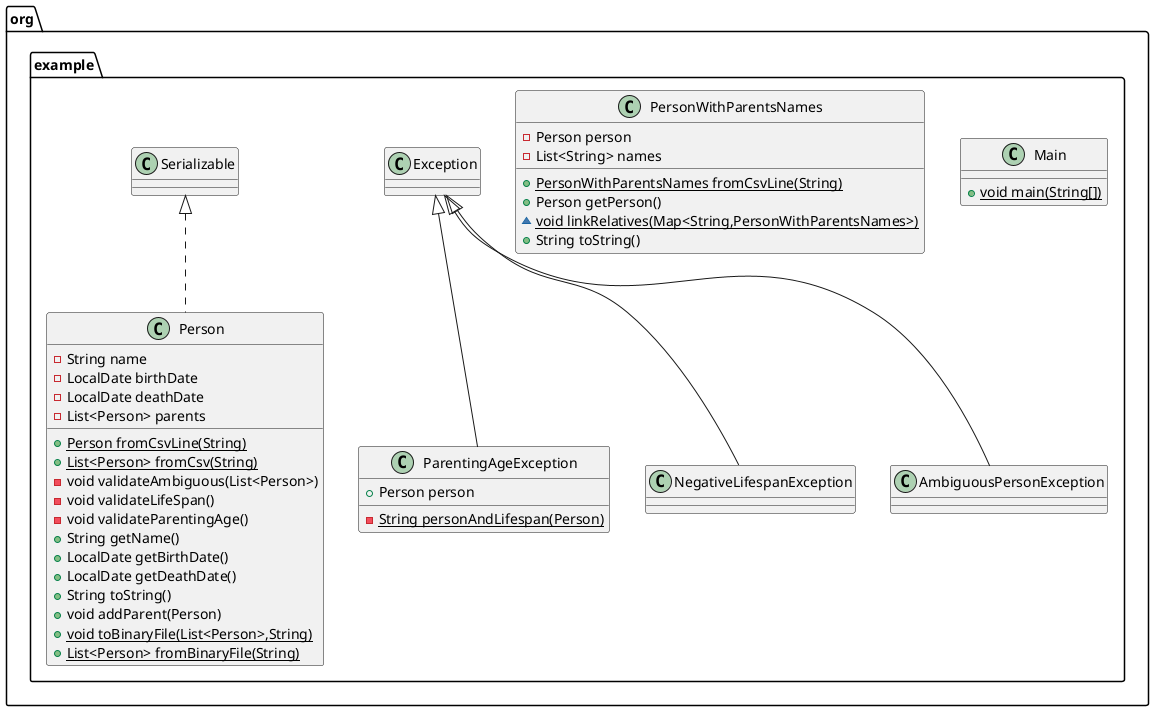 @startuml
class org.example.ParentingAgeException {
+ Person person
- {static} String personAndLifespan(Person)
}


class org.example.Main {
+ {static} void main(String[])
}

class org.example.NegativeLifespanException {
}
class org.example.Person {
- String name
- LocalDate birthDate
- LocalDate deathDate
- List<Person> parents
+ {static} Person fromCsvLine(String)
+ {static} List<Person> fromCsv(String)
- void validateAmbiguous(List<Person>)
- void validateLifeSpan()
- void validateParentingAge()
+ String getName()
+ LocalDate getBirthDate()
+ LocalDate getDeathDate()
+ String toString()
+ void addParent(Person)
+ {static} void toBinaryFile(List<Person>,String)
+ {static} List<Person> fromBinaryFile(String)
}


class org.example.AmbiguousPersonException {
}
class org.example.PersonWithParentsNames {
- Person person
- List<String> names
+ {static} PersonWithParentsNames fromCsvLine(String)
+ Person getPerson()
~ {static} void linkRelatives(Map<String,PersonWithParentsNames>)
+ String toString()
}




org.example.Exception <|-- org.example.ParentingAgeException
org.example.Exception <|-- org.example.NegativeLifespanException
org.example.Serializable <|.. org.example.Person
org.example.Exception <|-- org.example.AmbiguousPersonException
@enduml